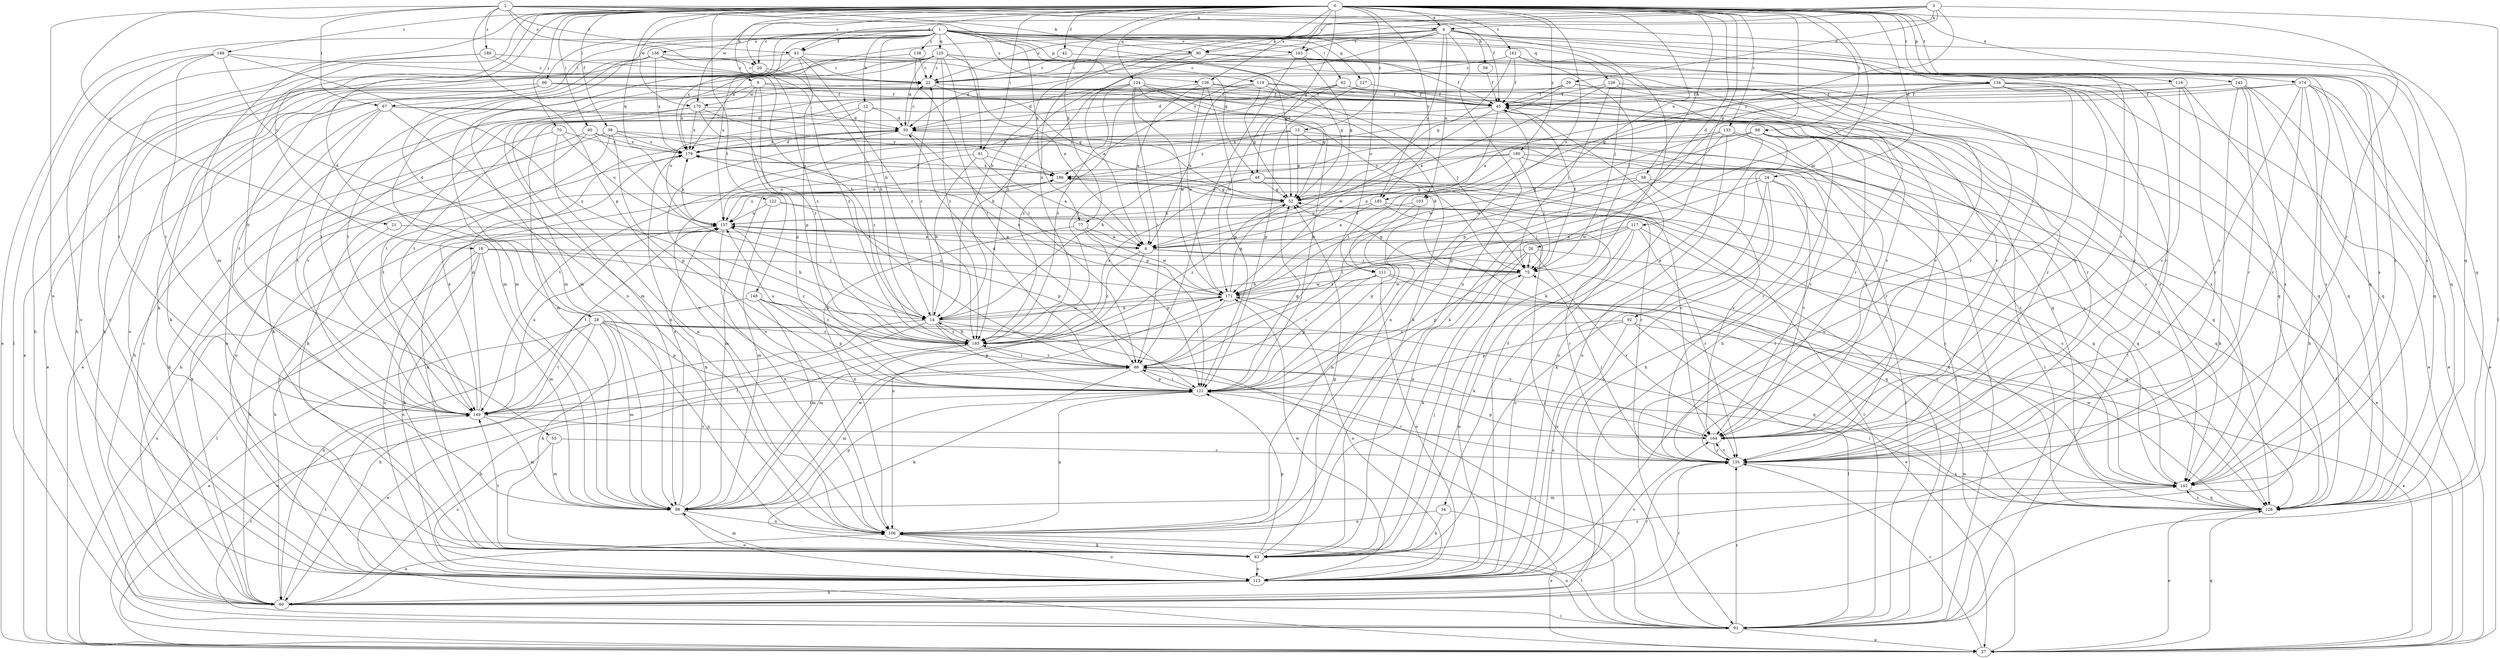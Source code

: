 strict digraph  {
0;
1;
2;
3;
4;
6;
9;
12;
14;
15;
16;
20;
21;
22;
24;
26;
28;
29;
30;
34;
37;
38;
42;
43;
45;
48;
52;
55;
58;
59;
60;
61;
62;
66;
67;
68;
70;
75;
77;
80;
83;
88;
90;
91;
92;
98;
103;
106;
111;
113;
116;
117;
119;
121;
122;
124;
125;
126;
127;
128;
133;
134;
135;
136;
138;
142;
143;
148;
149;
156;
157;
161;
163;
164;
170;
171;
174;
179;
180;
185;
186;
188;
189;
193;
0 -> 4  [label=a];
0 -> 9  [label=b];
0 -> 15  [label=c];
0 -> 16  [label=c];
0 -> 20  [label=c];
0 -> 24  [label=d];
0 -> 26  [label=d];
0 -> 28  [label=d];
0 -> 34  [label=e];
0 -> 38  [label=f];
0 -> 42  [label=f];
0 -> 43  [label=f];
0 -> 48  [label=g];
0 -> 55  [label=h];
0 -> 58  [label=h];
0 -> 61  [label=i];
0 -> 70  [label=j];
0 -> 77  [label=k];
0 -> 88  [label=l];
0 -> 90  [label=l];
0 -> 92  [label=m];
0 -> 98  [label=m];
0 -> 103  [label=n];
0 -> 111  [label=o];
0 -> 116  [label=p];
0 -> 117  [label=p];
0 -> 122  [label=q];
0 -> 124  [label=q];
0 -> 133  [label=r];
0 -> 134  [label=r];
0 -> 135  [label=r];
0 -> 136  [label=s];
0 -> 143  [label=t];
0 -> 148  [label=t];
0 -> 161  [label=v];
0 -> 163  [label=v];
0 -> 170  [label=w];
0 -> 174  [label=x];
0 -> 180  [label=y];
0 -> 185  [label=y];
0 -> 188  [label=z];
1 -> 12  [label=b];
1 -> 14  [label=b];
1 -> 20  [label=c];
1 -> 28  [label=d];
1 -> 37  [label=e];
1 -> 43  [label=f];
1 -> 48  [label=g];
1 -> 52  [label=g];
1 -> 61  [label=i];
1 -> 62  [label=i];
1 -> 66  [label=i];
1 -> 67  [label=i];
1 -> 75  [label=j];
1 -> 111  [label=o];
1 -> 119  [label=p];
1 -> 125  [label=q];
1 -> 126  [label=q];
1 -> 127  [label=q];
1 -> 136  [label=s];
1 -> 138  [label=s];
1 -> 142  [label=s];
1 -> 156  [label=u];
1 -> 157  [label=u];
1 -> 163  [label=v];
1 -> 179  [label=x];
2 -> 4  [label=a];
2 -> 20  [label=c];
2 -> 21  [label=c];
2 -> 43  [label=f];
2 -> 45  [label=f];
2 -> 67  [label=i];
2 -> 77  [label=k];
2 -> 80  [label=k];
2 -> 113  [label=o];
2 -> 121  [label=p];
2 -> 128  [label=q];
2 -> 189  [label=z];
3 -> 4  [label=a];
3 -> 14  [label=b];
3 -> 29  [label=d];
3 -> 80  [label=k];
3 -> 91  [label=l];
3 -> 170  [label=w];
3 -> 185  [label=y];
3 -> 193  [label=z];
4 -> 22  [label=c];
4 -> 59  [label=h];
4 -> 80  [label=k];
4 -> 83  [label=k];
4 -> 103  [label=n];
4 -> 106  [label=n];
4 -> 128  [label=q];
4 -> 142  [label=s];
4 -> 163  [label=v];
4 -> 164  [label=v];
4 -> 179  [label=x];
4 -> 185  [label=y];
4 -> 186  [label=y];
4 -> 193  [label=z];
6 -> 75  [label=j];
6 -> 106  [label=n];
6 -> 142  [label=s];
6 -> 193  [label=z];
9 -> 45  [label=f];
9 -> 121  [label=p];
9 -> 142  [label=s];
9 -> 170  [label=w];
9 -> 179  [label=x];
9 -> 193  [label=z];
12 -> 30  [label=d];
12 -> 98  [label=m];
12 -> 128  [label=q];
12 -> 157  [label=u];
12 -> 193  [label=z];
14 -> 22  [label=c];
14 -> 37  [label=e];
14 -> 91  [label=l];
14 -> 121  [label=p];
14 -> 149  [label=t];
14 -> 171  [label=w];
14 -> 193  [label=z];
15 -> 52  [label=g];
15 -> 91  [label=l];
15 -> 135  [label=r];
15 -> 149  [label=t];
15 -> 179  [label=x];
15 -> 186  [label=y];
16 -> 75  [label=j];
16 -> 83  [label=k];
16 -> 91  [label=l];
16 -> 98  [label=m];
16 -> 113  [label=o];
16 -> 128  [label=q];
16 -> 193  [label=z];
20 -> 14  [label=b];
20 -> 83  [label=k];
20 -> 193  [label=z];
21 -> 6  [label=a];
21 -> 60  [label=h];
22 -> 45  [label=f];
22 -> 52  [label=g];
24 -> 52  [label=g];
24 -> 83  [label=k];
24 -> 91  [label=l];
24 -> 113  [label=o];
24 -> 164  [label=v];
24 -> 171  [label=w];
26 -> 14  [label=b];
26 -> 75  [label=j];
26 -> 83  [label=k];
26 -> 121  [label=p];
26 -> 128  [label=q];
26 -> 135  [label=r];
28 -> 37  [label=e];
28 -> 60  [label=h];
28 -> 83  [label=k];
28 -> 98  [label=m];
28 -> 106  [label=n];
28 -> 121  [label=p];
28 -> 128  [label=q];
28 -> 149  [label=t];
28 -> 164  [label=v];
28 -> 193  [label=z];
29 -> 45  [label=f];
29 -> 98  [label=m];
29 -> 128  [label=q];
29 -> 142  [label=s];
29 -> 193  [label=z];
30 -> 22  [label=c];
30 -> 106  [label=n];
30 -> 121  [label=p];
30 -> 164  [label=v];
30 -> 179  [label=x];
34 -> 37  [label=e];
34 -> 83  [label=k];
34 -> 106  [label=n];
37 -> 45  [label=f];
37 -> 128  [label=q];
37 -> 135  [label=r];
37 -> 157  [label=u];
37 -> 171  [label=w];
38 -> 52  [label=g];
38 -> 60  [label=h];
38 -> 121  [label=p];
38 -> 142  [label=s];
38 -> 149  [label=t];
38 -> 179  [label=x];
42 -> 22  [label=c];
42 -> 52  [label=g];
43 -> 22  [label=c];
43 -> 98  [label=m];
43 -> 113  [label=o];
43 -> 121  [label=p];
43 -> 135  [label=r];
43 -> 193  [label=z];
45 -> 30  [label=d];
45 -> 68  [label=i];
45 -> 91  [label=l];
45 -> 106  [label=n];
45 -> 171  [label=w];
48 -> 52  [label=g];
48 -> 98  [label=m];
48 -> 128  [label=q];
48 -> 164  [label=v];
48 -> 193  [label=z];
52 -> 157  [label=u];
52 -> 186  [label=y];
52 -> 193  [label=z];
55 -> 98  [label=m];
55 -> 113  [label=o];
55 -> 135  [label=r];
58 -> 52  [label=g];
58 -> 68  [label=i];
58 -> 128  [label=q];
58 -> 164  [label=v];
59 -> 45  [label=f];
60 -> 22  [label=c];
60 -> 91  [label=l];
60 -> 106  [label=n];
60 -> 135  [label=r];
60 -> 149  [label=t];
60 -> 179  [label=x];
61 -> 6  [label=a];
61 -> 14  [label=b];
61 -> 157  [label=u];
61 -> 186  [label=y];
62 -> 30  [label=d];
62 -> 45  [label=f];
62 -> 106  [label=n];
62 -> 135  [label=r];
62 -> 164  [label=v];
62 -> 171  [label=w];
66 -> 37  [label=e];
66 -> 45  [label=f];
66 -> 83  [label=k];
66 -> 113  [label=o];
66 -> 135  [label=r];
66 -> 149  [label=t];
66 -> 164  [label=v];
67 -> 30  [label=d];
67 -> 60  [label=h];
67 -> 75  [label=j];
67 -> 106  [label=n];
67 -> 113  [label=o];
67 -> 149  [label=t];
68 -> 30  [label=d];
68 -> 83  [label=k];
68 -> 91  [label=l];
68 -> 98  [label=m];
68 -> 121  [label=p];
68 -> 157  [label=u];
68 -> 193  [label=z];
70 -> 60  [label=h];
70 -> 106  [label=n];
70 -> 157  [label=u];
70 -> 179  [label=x];
75 -> 30  [label=d];
75 -> 45  [label=f];
75 -> 52  [label=g];
75 -> 113  [label=o];
75 -> 171  [label=w];
77 -> 6  [label=a];
77 -> 106  [label=n];
77 -> 121  [label=p];
77 -> 171  [label=w];
80 -> 6  [label=a];
80 -> 22  [label=c];
80 -> 30  [label=d];
80 -> 45  [label=f];
80 -> 135  [label=r];
83 -> 52  [label=g];
83 -> 75  [label=j];
83 -> 98  [label=m];
83 -> 113  [label=o];
83 -> 121  [label=p];
83 -> 142  [label=s];
83 -> 149  [label=t];
88 -> 14  [label=b];
88 -> 60  [label=h];
88 -> 113  [label=o];
88 -> 128  [label=q];
88 -> 142  [label=s];
88 -> 171  [label=w];
88 -> 179  [label=x];
90 -> 14  [label=b];
90 -> 83  [label=k];
90 -> 113  [label=o];
90 -> 135  [label=r];
90 -> 179  [label=x];
91 -> 37  [label=e];
91 -> 106  [label=n];
91 -> 135  [label=r];
91 -> 149  [label=t];
91 -> 157  [label=u];
92 -> 37  [label=e];
92 -> 91  [label=l];
92 -> 113  [label=o];
92 -> 121  [label=p];
92 -> 193  [label=z];
98 -> 106  [label=n];
98 -> 113  [label=o];
98 -> 121  [label=p];
98 -> 157  [label=u];
98 -> 171  [label=w];
98 -> 179  [label=x];
103 -> 106  [label=n];
103 -> 121  [label=p];
103 -> 157  [label=u];
106 -> 83  [label=k];
106 -> 91  [label=l];
106 -> 113  [label=o];
111 -> 37  [label=e];
111 -> 68  [label=i];
111 -> 113  [label=o];
111 -> 121  [label=p];
111 -> 142  [label=s];
111 -> 171  [label=w];
113 -> 45  [label=f];
113 -> 60  [label=h];
113 -> 135  [label=r];
113 -> 157  [label=u];
113 -> 164  [label=v];
113 -> 171  [label=w];
113 -> 186  [label=y];
116 -> 45  [label=f];
116 -> 128  [label=q];
116 -> 135  [label=r];
116 -> 164  [label=v];
117 -> 6  [label=a];
117 -> 83  [label=k];
117 -> 91  [label=l];
117 -> 106  [label=n];
117 -> 113  [label=o];
117 -> 135  [label=r];
117 -> 193  [label=z];
119 -> 6  [label=a];
119 -> 37  [label=e];
119 -> 45  [label=f];
119 -> 52  [label=g];
119 -> 75  [label=j];
119 -> 149  [label=t];
119 -> 164  [label=v];
121 -> 52  [label=g];
121 -> 68  [label=i];
121 -> 106  [label=n];
121 -> 135  [label=r];
121 -> 149  [label=t];
122 -> 98  [label=m];
122 -> 121  [label=p];
122 -> 142  [label=s];
122 -> 157  [label=u];
124 -> 14  [label=b];
124 -> 30  [label=d];
124 -> 45  [label=f];
124 -> 52  [label=g];
124 -> 68  [label=i];
124 -> 83  [label=k];
124 -> 121  [label=p];
124 -> 171  [label=w];
124 -> 193  [label=z];
125 -> 6  [label=a];
125 -> 22  [label=c];
125 -> 30  [label=d];
125 -> 37  [label=e];
125 -> 60  [label=h];
125 -> 68  [label=i];
125 -> 91  [label=l];
125 -> 98  [label=m];
125 -> 135  [label=r];
125 -> 142  [label=s];
125 -> 149  [label=t];
125 -> 193  [label=z];
126 -> 6  [label=a];
126 -> 45  [label=f];
126 -> 60  [label=h];
126 -> 75  [label=j];
126 -> 142  [label=s];
127 -> 45  [label=f];
127 -> 121  [label=p];
128 -> 37  [label=e];
128 -> 68  [label=i];
128 -> 142  [label=s];
128 -> 171  [label=w];
128 -> 186  [label=y];
133 -> 91  [label=l];
133 -> 113  [label=o];
133 -> 121  [label=p];
133 -> 164  [label=v];
133 -> 171  [label=w];
133 -> 179  [label=x];
134 -> 37  [label=e];
134 -> 45  [label=f];
134 -> 83  [label=k];
134 -> 91  [label=l];
134 -> 113  [label=o];
134 -> 121  [label=p];
134 -> 128  [label=q];
134 -> 149  [label=t];
134 -> 164  [label=v];
135 -> 75  [label=j];
135 -> 142  [label=s];
135 -> 164  [label=v];
136 -> 6  [label=a];
136 -> 45  [label=f];
136 -> 121  [label=p];
136 -> 135  [label=r];
136 -> 171  [label=w];
136 -> 193  [label=z];
138 -> 22  [label=c];
138 -> 68  [label=i];
138 -> 98  [label=m];
142 -> 52  [label=g];
142 -> 98  [label=m];
142 -> 128  [label=q];
143 -> 6  [label=a];
143 -> 37  [label=e];
143 -> 45  [label=f];
143 -> 60  [label=h];
143 -> 128  [label=q];
143 -> 135  [label=r];
143 -> 142  [label=s];
148 -> 14  [label=b];
148 -> 60  [label=h];
148 -> 98  [label=m];
148 -> 121  [label=p];
148 -> 193  [label=z];
149 -> 30  [label=d];
149 -> 68  [label=i];
149 -> 98  [label=m];
149 -> 157  [label=u];
149 -> 164  [label=v];
149 -> 179  [label=x];
156 -> 22  [label=c];
156 -> 60  [label=h];
156 -> 98  [label=m];
156 -> 128  [label=q];
156 -> 149  [label=t];
156 -> 179  [label=x];
156 -> 193  [label=z];
157 -> 6  [label=a];
157 -> 14  [label=b];
157 -> 60  [label=h];
157 -> 106  [label=n];
157 -> 135  [label=r];
157 -> 149  [label=t];
157 -> 179  [label=x];
161 -> 22  [label=c];
161 -> 45  [label=f];
161 -> 52  [label=g];
161 -> 75  [label=j];
161 -> 135  [label=r];
163 -> 22  [label=c];
163 -> 52  [label=g];
163 -> 68  [label=i];
163 -> 128  [label=q];
164 -> 68  [label=i];
164 -> 121  [label=p];
164 -> 135  [label=r];
170 -> 30  [label=d];
170 -> 68  [label=i];
170 -> 83  [label=k];
170 -> 149  [label=t];
170 -> 179  [label=x];
170 -> 186  [label=y];
171 -> 14  [label=b];
171 -> 52  [label=g];
171 -> 68  [label=i];
171 -> 98  [label=m];
171 -> 113  [label=o];
171 -> 157  [label=u];
171 -> 179  [label=x];
174 -> 37  [label=e];
174 -> 45  [label=f];
174 -> 52  [label=g];
174 -> 60  [label=h];
174 -> 128  [label=q];
174 -> 135  [label=r];
174 -> 142  [label=s];
174 -> 164  [label=v];
179 -> 30  [label=d];
179 -> 186  [label=y];
180 -> 6  [label=a];
180 -> 37  [label=e];
180 -> 75  [label=j];
180 -> 128  [label=q];
180 -> 157  [label=u];
180 -> 186  [label=y];
185 -> 6  [label=a];
185 -> 75  [label=j];
185 -> 91  [label=l];
185 -> 157  [label=u];
186 -> 52  [label=g];
186 -> 83  [label=k];
186 -> 135  [label=r];
186 -> 157  [label=u];
186 -> 179  [label=x];
188 -> 22  [label=c];
188 -> 91  [label=l];
188 -> 106  [label=n];
188 -> 113  [label=o];
188 -> 149  [label=t];
188 -> 193  [label=z];
189 -> 14  [label=b];
189 -> 22  [label=c];
189 -> 60  [label=h];
189 -> 149  [label=t];
193 -> 14  [label=b];
193 -> 37  [label=e];
193 -> 60  [label=h];
193 -> 68  [label=i];
}
